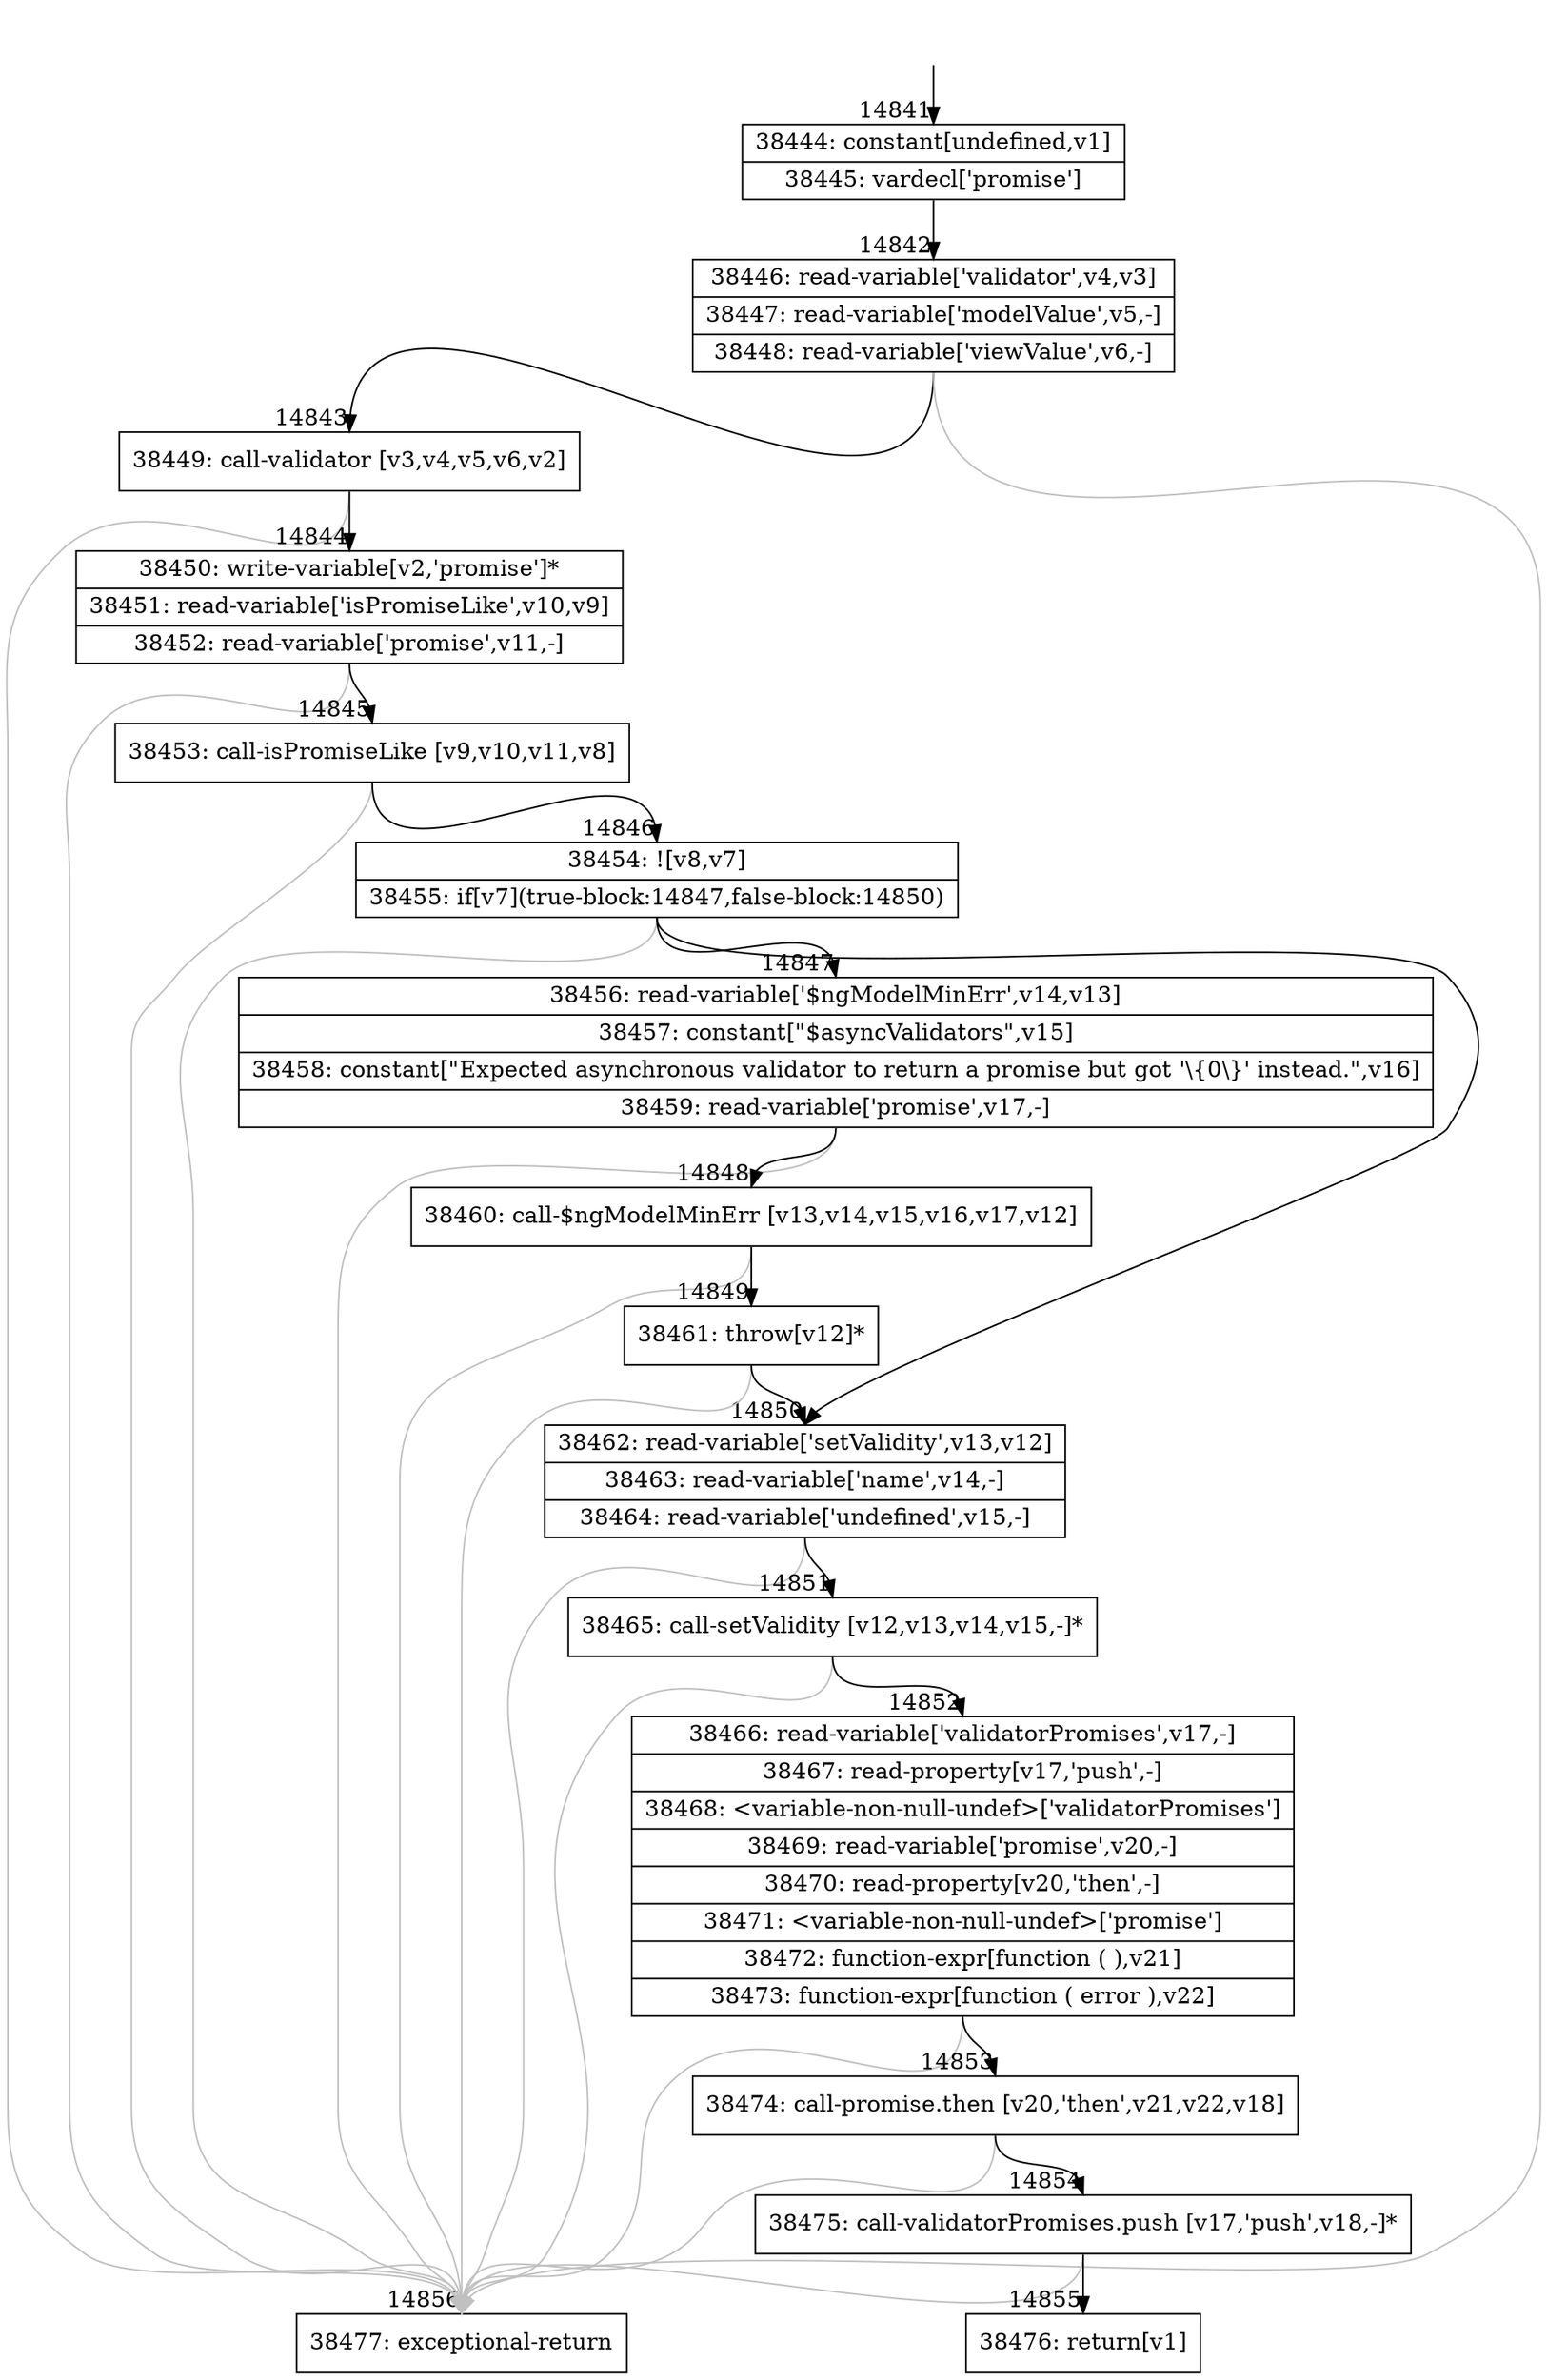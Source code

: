 digraph {
rankdir="TD"
BB_entry1193[shape=none,label=""];
BB_entry1193 -> BB14841 [tailport=s, headport=n, headlabel="    14841"]
BB14841 [shape=record label="{38444: constant[undefined,v1]|38445: vardecl['promise']}" ] 
BB14841 -> BB14842 [tailport=s, headport=n, headlabel="      14842"]
BB14842 [shape=record label="{38446: read-variable['validator',v4,v3]|38447: read-variable['modelValue',v5,-]|38448: read-variable['viewValue',v6,-]}" ] 
BB14842 -> BB14843 [tailport=s, headport=n, headlabel="      14843"]
BB14842 -> BB14856 [tailport=s, headport=n, color=gray, headlabel="      14856"]
BB14843 [shape=record label="{38449: call-validator [v3,v4,v5,v6,v2]}" ] 
BB14843 -> BB14844 [tailport=s, headport=n, headlabel="      14844"]
BB14843 -> BB14856 [tailport=s, headport=n, color=gray]
BB14844 [shape=record label="{38450: write-variable[v2,'promise']*|38451: read-variable['isPromiseLike',v10,v9]|38452: read-variable['promise',v11,-]}" ] 
BB14844 -> BB14845 [tailport=s, headport=n, headlabel="      14845"]
BB14844 -> BB14856 [tailport=s, headport=n, color=gray]
BB14845 [shape=record label="{38453: call-isPromiseLike [v9,v10,v11,v8]}" ] 
BB14845 -> BB14846 [tailport=s, headport=n, headlabel="      14846"]
BB14845 -> BB14856 [tailport=s, headport=n, color=gray]
BB14846 [shape=record label="{38454: ![v8,v7]|38455: if[v7](true-block:14847,false-block:14850)}" ] 
BB14846 -> BB14847 [tailport=s, headport=n, headlabel="      14847"]
BB14846 -> BB14850 [tailport=s, headport=n, headlabel="      14850"]
BB14846 -> BB14856 [tailport=s, headport=n, color=gray]
BB14847 [shape=record label="{38456: read-variable['$ngModelMinErr',v14,v13]|38457: constant[\"$asyncValidators\",v15]|38458: constant[\"Expected asynchronous validator to return a promise but got '\\\{0\\\}' instead.\",v16]|38459: read-variable['promise',v17,-]}" ] 
BB14847 -> BB14848 [tailport=s, headport=n, headlabel="      14848"]
BB14847 -> BB14856 [tailport=s, headport=n, color=gray]
BB14848 [shape=record label="{38460: call-$ngModelMinErr [v13,v14,v15,v16,v17,v12]}" ] 
BB14848 -> BB14849 [tailport=s, headport=n, headlabel="      14849"]
BB14848 -> BB14856 [tailport=s, headport=n, color=gray]
BB14849 [shape=record label="{38461: throw[v12]*}" ] 
BB14849 -> BB14850 [tailport=s, headport=n]
BB14849 -> BB14856 [tailport=s, headport=n, color=gray]
BB14850 [shape=record label="{38462: read-variable['setValidity',v13,v12]|38463: read-variable['name',v14,-]|38464: read-variable['undefined',v15,-]}" ] 
BB14850 -> BB14851 [tailport=s, headport=n, headlabel="      14851"]
BB14850 -> BB14856 [tailport=s, headport=n, color=gray]
BB14851 [shape=record label="{38465: call-setValidity [v12,v13,v14,v15,-]*}" ] 
BB14851 -> BB14852 [tailport=s, headport=n, headlabel="      14852"]
BB14851 -> BB14856 [tailport=s, headport=n, color=gray]
BB14852 [shape=record label="{38466: read-variable['validatorPromises',v17,-]|38467: read-property[v17,'push',-]|38468: \<variable-non-null-undef\>['validatorPromises']|38469: read-variable['promise',v20,-]|38470: read-property[v20,'then',-]|38471: \<variable-non-null-undef\>['promise']|38472: function-expr[function ( ),v21]|38473: function-expr[function ( error ),v22]}" ] 
BB14852 -> BB14853 [tailport=s, headport=n, headlabel="      14853"]
BB14852 -> BB14856 [tailport=s, headport=n, color=gray]
BB14853 [shape=record label="{38474: call-promise.then [v20,'then',v21,v22,v18]}" ] 
BB14853 -> BB14854 [tailport=s, headport=n, headlabel="      14854"]
BB14853 -> BB14856 [tailport=s, headport=n, color=gray]
BB14854 [shape=record label="{38475: call-validatorPromises.push [v17,'push',v18,-]*}" ] 
BB14854 -> BB14855 [tailport=s, headport=n, headlabel="      14855"]
BB14854 -> BB14856 [tailport=s, headport=n, color=gray]
BB14855 [shape=record label="{38476: return[v1]}" ] 
BB14856 [shape=record label="{38477: exceptional-return}" ] 
//#$~ 24944
}
